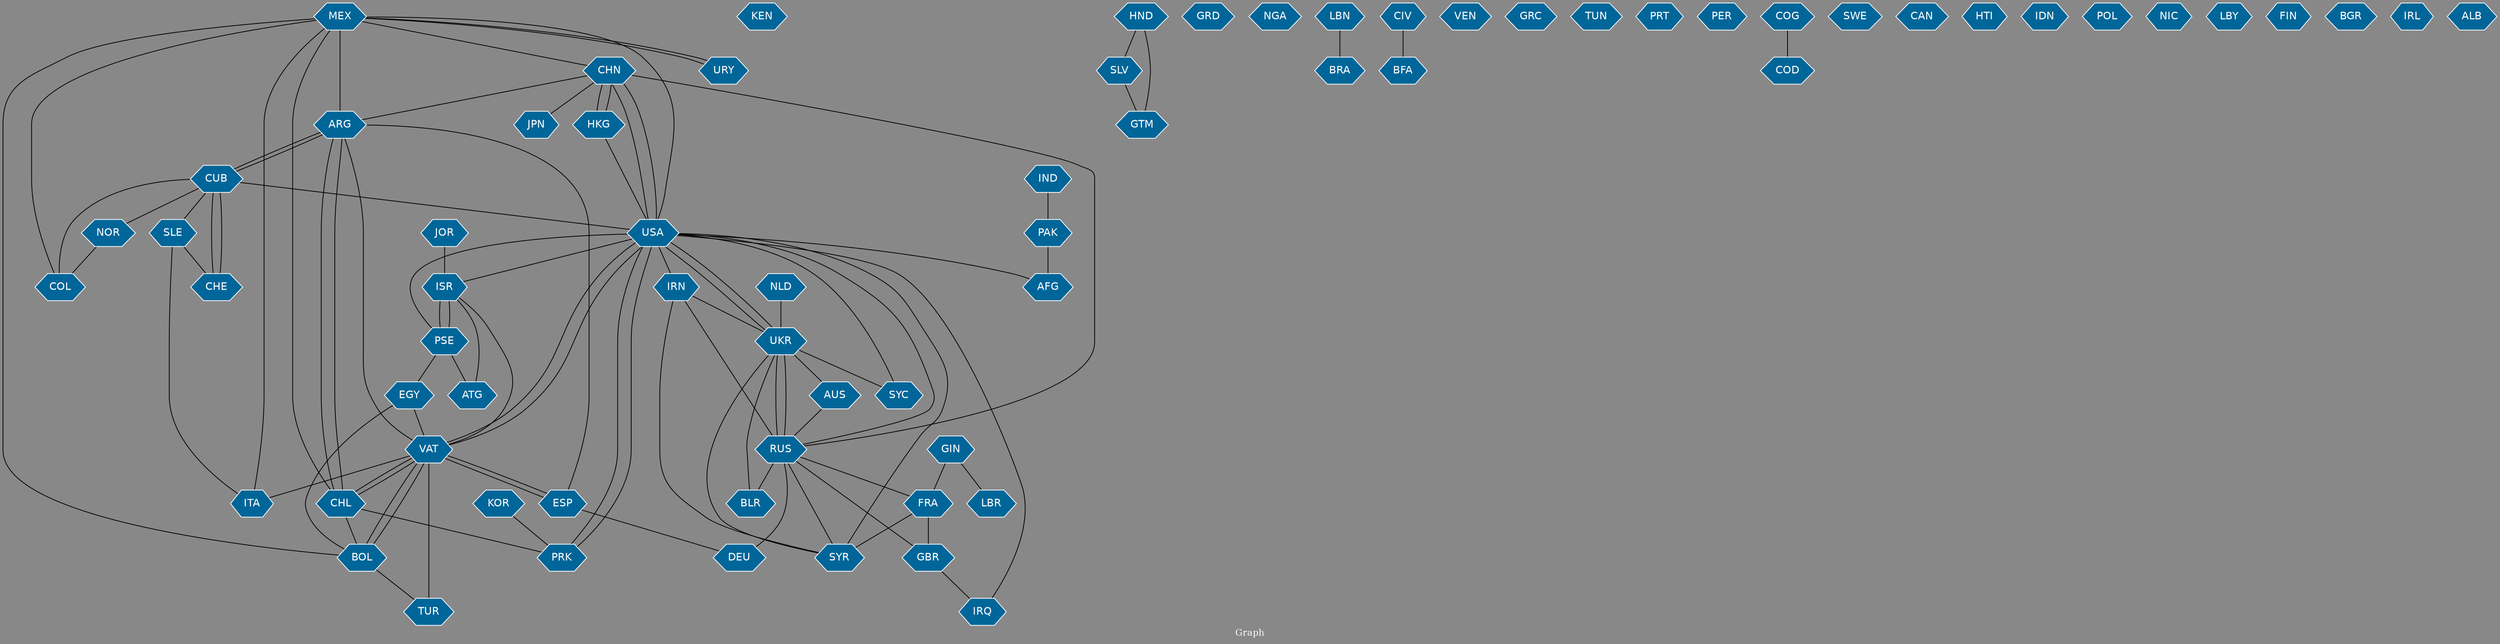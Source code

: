 // Countries together in item graph
graph {
	graph [bgcolor="#888888" fontcolor=white fontsize=12 label="Graph" outputorder=edgesfirst overlap=prism]
	node [color=white fillcolor="#006699" fontcolor=white fontname=Helvetica shape=hexagon style=filled]
	edge [arrowhead=open color=black fontcolor=white fontname=Courier fontsize=12]
		COL [label=COL]
		KEN [label=KEN]
		HND [label=HND]
		ARG [label=ARG]
		ISR [label=ISR]
		SYR [label=SYR]
		CHN [label=CHN]
		HKG [label=HKG]
		USA [label=USA]
		SLE [label=SLE]
		VAT [label=VAT]
		PRK [label=PRK]
		URY [label=URY]
		FRA [label=FRA]
		IRN [label=IRN]
		IRQ [label=IRQ]
		RUS [label=RUS]
		UKR [label=UKR]
		PSE [label=PSE]
		ESP [label=ESP]
		GRD [label=GRD]
		NGA [label=NGA]
		GBR [label=GBR]
		DEU [label=DEU]
		BOL [label=BOL]
		BRA [label=BRA]
		MEX [label=MEX]
		ITA [label=ITA]
		AFG [label=AFG]
		LBR [label=LBR]
		BLR [label=BLR]
		GIN [label=GIN]
		BFA [label=BFA]
		SYC [label=SYC]
		NLD [label=NLD]
		KOR [label=KOR]
		TUR [label=TUR]
		EGY [label=EGY]
		VEN [label=VEN]
		JPN [label=JPN]
		GRC [label=GRC]
		AUS [label=AUS]
		CHL [label=CHL]
		PAK [label=PAK]
		CIV [label=CIV]
		TUN [label=TUN]
		PRT [label=PRT]
		CUB [label=CUB]
		PER [label=PER]
		CHE [label=CHE]
		COG [label=COG]
		COD [label=COD]
		SWE [label=SWE]
		CAN [label=CAN]
		ATG [label=ATG]
		SLV [label=SLV]
		GTM [label=GTM]
		HTI [label=HTI]
		IDN [label=IDN]
		POL [label=POL]
		NIC [label=NIC]
		LBY [label=LBY]
		FIN [label=FIN]
		LBN [label=LBN]
		BGR [label=BGR]
		IRL [label=IRL]
		JOR [label=JOR]
		IND [label=IND]
		NOR [label=NOR]
		ALB [label=ALB]
			HKG -- USA [weight=2]
			MEX -- URY [weight=2]
			VAT -- ARG [weight=2]
			USA -- VAT [weight=2]
			LBN -- BRA [weight=1]
			ESP -- ARG [weight=1]
			VAT -- USA [weight=1]
			NOR -- COL [weight=1]
			BOL -- TUR [weight=1]
			UKR -- AUS [weight=1]
			TUR -- VAT [weight=5]
			MEX -- COL [weight=1]
			IRN -- UKR [weight=1]
			CIV -- BFA [weight=1]
			HND -- GTM [weight=1]
			RUS -- DEU [weight=1]
			ARG -- CUB [weight=1]
			CHE -- CUB [weight=1]
			RUS -- IRN [weight=2]
			CUB -- SLE [weight=1]
			PRK -- USA [weight=1]
			USA -- UKR [weight=1]
			USA -- IRN [weight=1]
			VAT -- CHL [weight=1]
			KOR -- PRK [weight=1]
			USA -- AFG [weight=1]
			SLE -- CHE [weight=1]
			CHN -- USA [weight=3]
			ITA -- MEX [weight=1]
			CHL -- ARG [weight=3]
			CHN -- ARG [weight=1]
			JOR -- ISR [weight=1]
			CUB -- CHE [weight=2]
			USA -- SYR [weight=2]
			NLD -- UKR [weight=3]
			BLR -- UKR [weight=1]
			PSE -- EGY [weight=1]
			CHN -- JPN [weight=1]
			UKR -- USA [weight=1]
			PAK -- AFG [weight=1]
			PSE -- ISR [weight=9]
			HKG -- CHN [weight=2]
			GBR -- RUS [weight=1]
			VAT -- ISR [weight=1]
			BOL -- VAT [weight=1]
			BOL -- MEX [weight=1]
			ESP -- VAT [weight=2]
			GBR -- IRQ [weight=1]
			CHL -- VAT [weight=1]
			CHL -- MEX [weight=2]
			ISR -- PSE [weight=8]
			VAT -- BOL [weight=1]
			IND -- PAK [weight=1]
			FRA -- GBR [weight=1]
			CHL -- PRK [weight=1]
			RUS -- SYR [weight=1]
			ARG -- CHL [weight=3]
			FRA -- SYR [weight=1]
			MEX -- USA [weight=1]
			VAT -- ITA [weight=1]
			SLV -- GTM [weight=1]
			EGY -- BOL [weight=1]
			RUS -- UKR [weight=12]
			USA -- PSE [weight=1]
			CHL -- BOL [weight=1]
			CUB -- ARG [weight=1]
			UKR -- SYR [weight=1]
			GIN -- LBR [weight=1]
			VAT -- ESP [weight=1]
			IRN -- SYR [weight=1]
			USA -- PRK [weight=1]
			USA -- ISR [weight=1]
			ISR -- ATG [weight=1]
			UKR -- RUS [weight=7]
			RUS -- FRA [weight=1]
			SLE -- ITA [weight=1]
			MEX -- CHN [weight=1]
			IRQ -- USA [weight=1]
			HND -- SLV [weight=1]
			ESP -- DEU [weight=1]
			CUB -- COL [weight=1]
			COG -- COD [weight=1]
			URY -- MEX [weight=1]
			AUS -- RUS [weight=1]
			ARG -- MEX [weight=2]
			RUS -- USA [weight=3]
			RUS -- BLR [weight=1]
			CUB -- USA [weight=1]
			UKR -- SYC [weight=1]
			USA -- CHN [weight=1]
			SYC -- USA [weight=1]
			EGY -- VAT [weight=1]
			PSE -- ATG [weight=1]
			CUB -- NOR [weight=1]
			RUS -- CHN [weight=2]
			GIN -- FRA [weight=1]
			CHN -- HKG [weight=1]
}